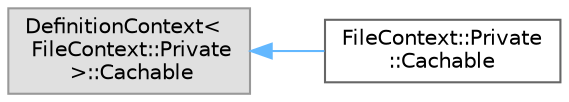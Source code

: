 digraph "Graphical Class Hierarchy"
{
 // INTERACTIVE_SVG=YES
 // LATEX_PDF_SIZE
  bgcolor="transparent";
  edge [fontname=Helvetica,fontsize=10,labelfontname=Helvetica,labelfontsize=10];
  node [fontname=Helvetica,fontsize=10,shape=box,height=0.2,width=0.4];
  rankdir="LR";
  Node0 [id="Node000000",label="DefinitionContext\<\l FileContext::Private\l \>::Cachable",height=0.2,width=0.4,color="grey60", fillcolor="#E0E0E0", style="filled"];
  Node0 -> Node1 [id="edge73_Node000000_Node000001",dir="back",color="steelblue1",style="solid"];
  Node1 [id="Node000001",label="FileContext::Private\l::Cachable",height=0.2,width=0.4,color="grey40", fillcolor="white", style="filled",URL="$d1/d8e/struct_file_context_1_1_private_1_1_cachable.html",tooltip=" "];
}
